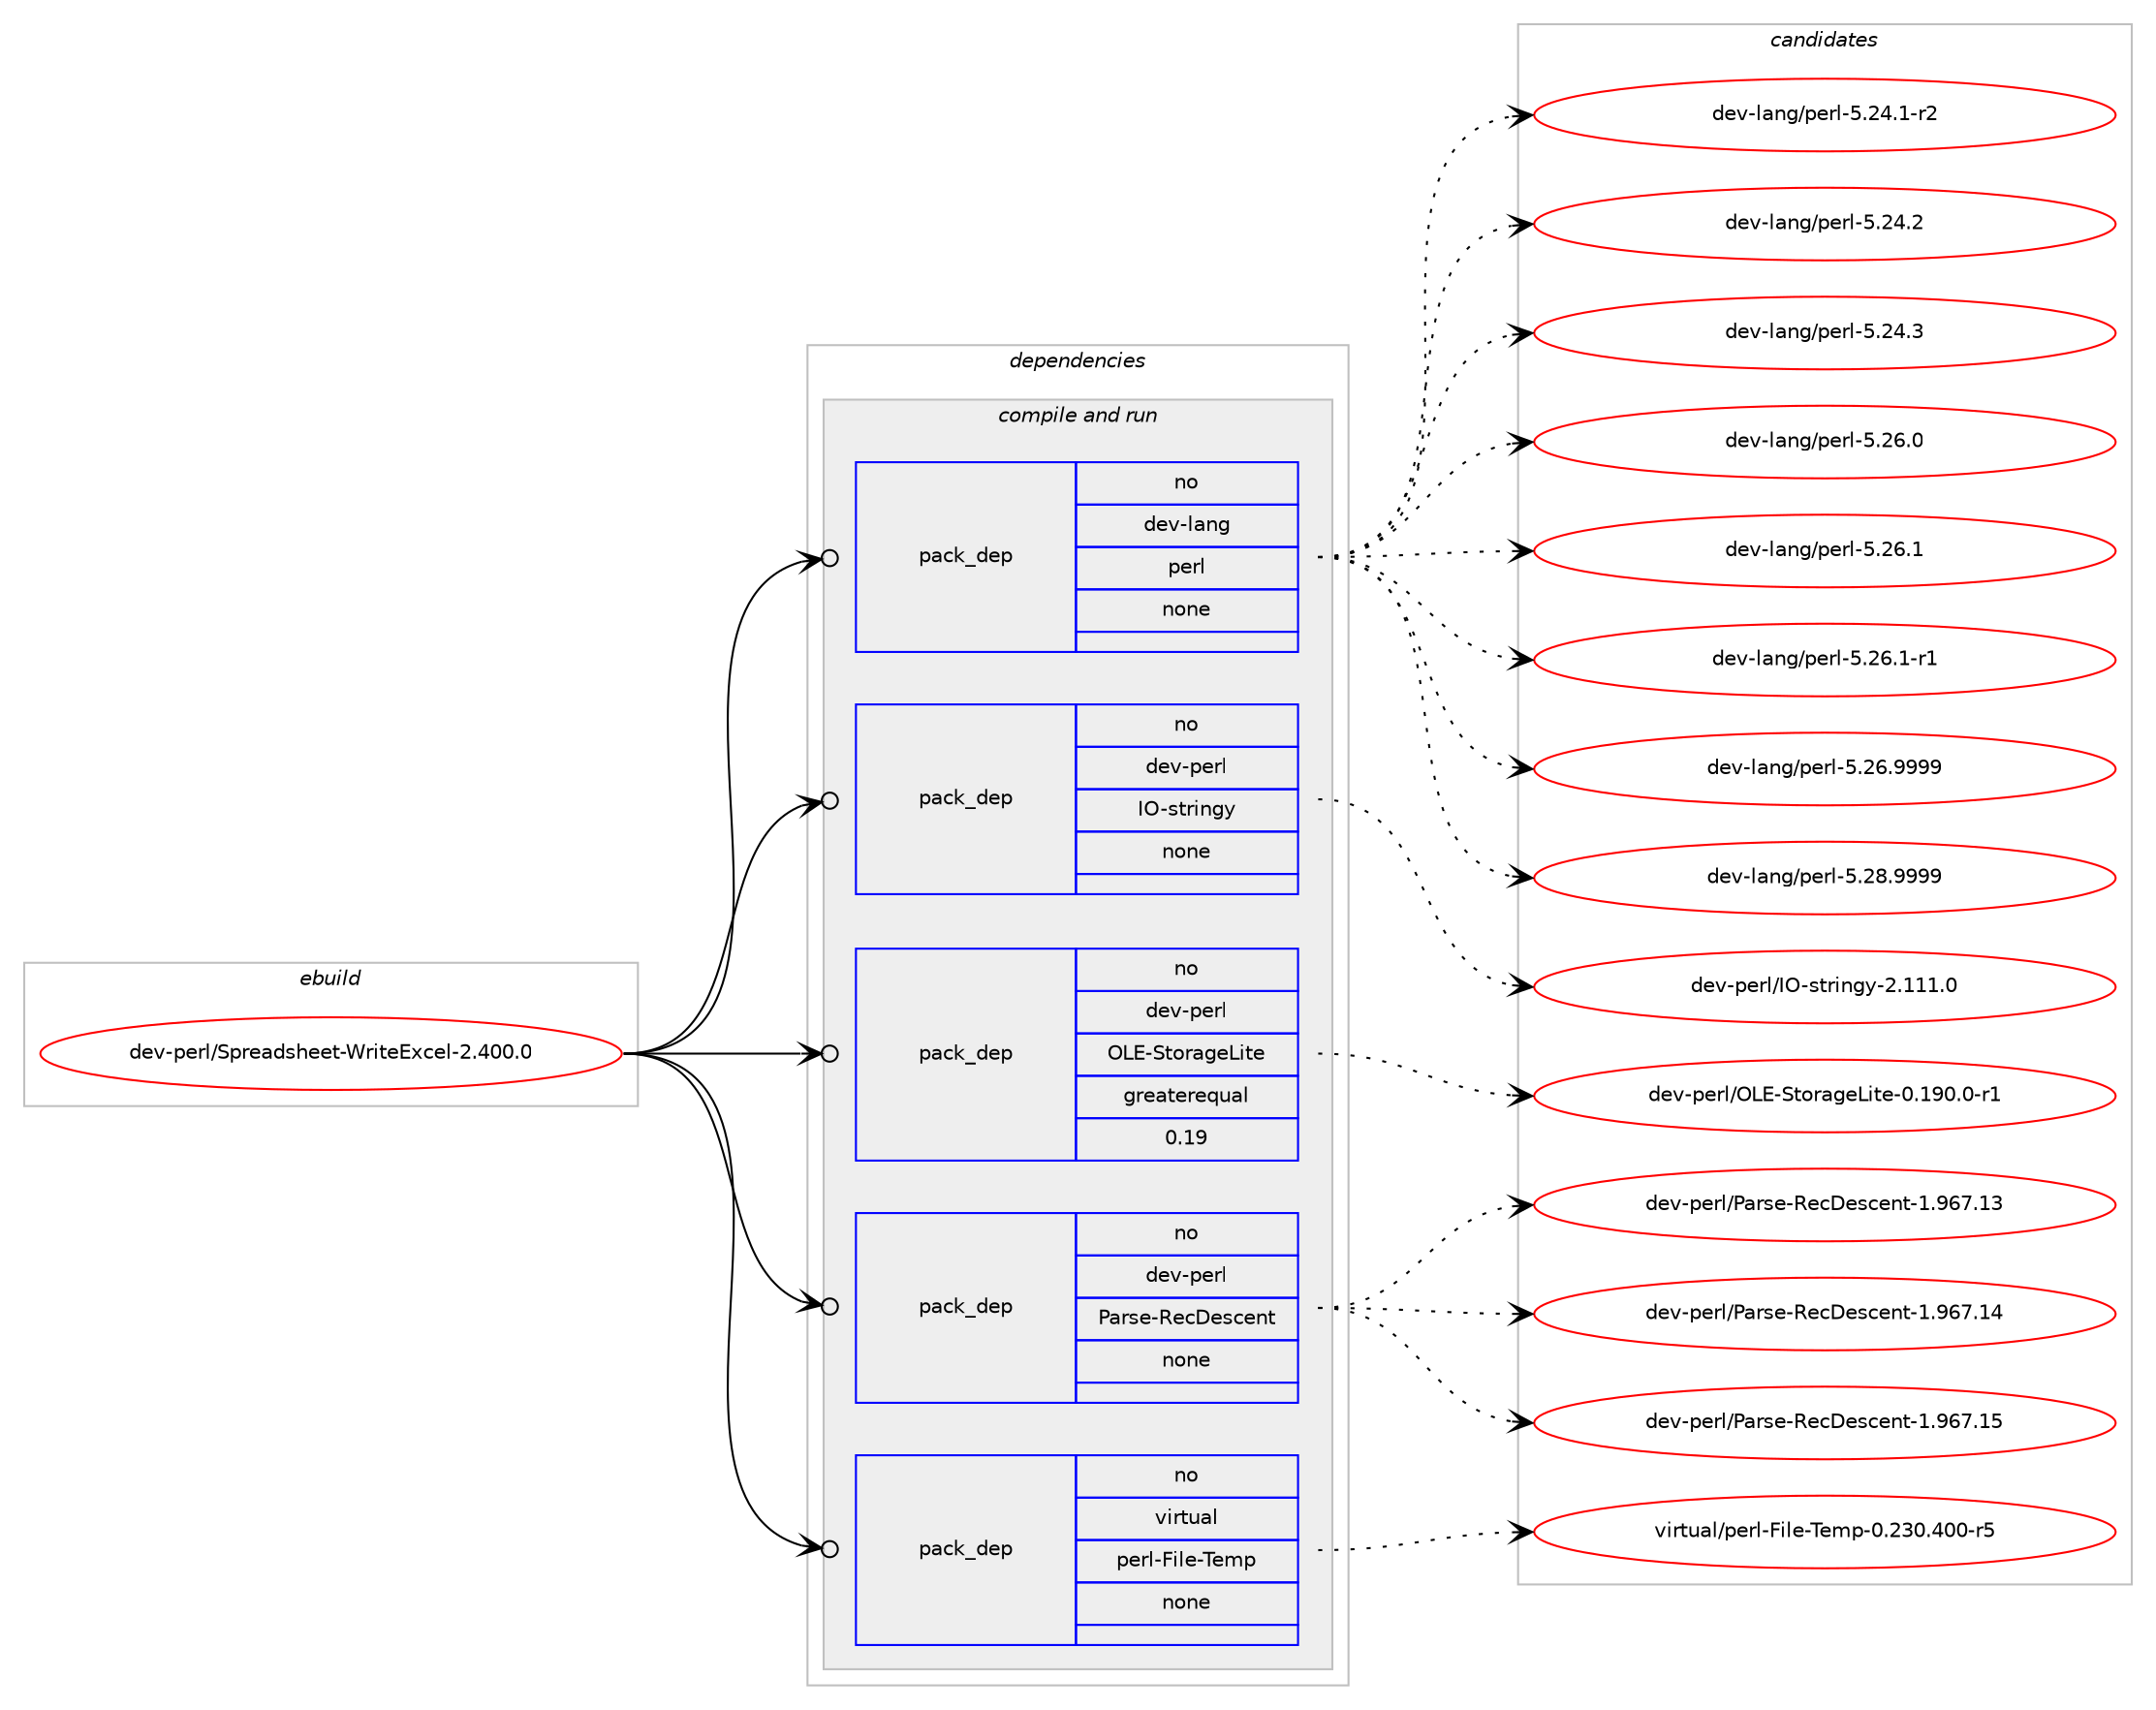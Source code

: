 digraph prolog {

# *************
# Graph options
# *************

newrank=true;
concentrate=true;
compound=true;
graph [rankdir=LR,fontname=Helvetica,fontsize=10,ranksep=1.5];#, ranksep=2.5, nodesep=0.2];
edge  [arrowhead=vee];
node  [fontname=Helvetica,fontsize=10];

# **********
# The ebuild
# **********

subgraph cluster_leftcol {
color=gray;
rank=same;
label=<<i>ebuild</i>>;
id [label="dev-perl/Spreadsheet-WriteExcel-2.400.0", color=red, width=4, href="../dev-perl/Spreadsheet-WriteExcel-2.400.0.svg"];
}

# ****************
# The dependencies
# ****************

subgraph cluster_midcol {
color=gray;
label=<<i>dependencies</i>>;
subgraph cluster_compile {
fillcolor="#eeeeee";
style=filled;
label=<<i>compile</i>>;
}
subgraph cluster_compileandrun {
fillcolor="#eeeeee";
style=filled;
label=<<i>compile and run</i>>;
subgraph pack106964 {
dependency138661 [label=<<TABLE BORDER="0" CELLBORDER="1" CELLSPACING="0" CELLPADDING="4" WIDTH="220"><TR><TD ROWSPAN="6" CELLPADDING="30">pack_dep</TD></TR><TR><TD WIDTH="110">no</TD></TR><TR><TD>dev-lang</TD></TR><TR><TD>perl</TD></TR><TR><TD>none</TD></TR><TR><TD></TD></TR></TABLE>>, shape=none, color=blue];
}
id:e -> dependency138661:w [weight=20,style="solid",arrowhead="odotvee"];
subgraph pack106965 {
dependency138662 [label=<<TABLE BORDER="0" CELLBORDER="1" CELLSPACING="0" CELLPADDING="4" WIDTH="220"><TR><TD ROWSPAN="6" CELLPADDING="30">pack_dep</TD></TR><TR><TD WIDTH="110">no</TD></TR><TR><TD>dev-perl</TD></TR><TR><TD>IO-stringy</TD></TR><TR><TD>none</TD></TR><TR><TD></TD></TR></TABLE>>, shape=none, color=blue];
}
id:e -> dependency138662:w [weight=20,style="solid",arrowhead="odotvee"];
subgraph pack106966 {
dependency138663 [label=<<TABLE BORDER="0" CELLBORDER="1" CELLSPACING="0" CELLPADDING="4" WIDTH="220"><TR><TD ROWSPAN="6" CELLPADDING="30">pack_dep</TD></TR><TR><TD WIDTH="110">no</TD></TR><TR><TD>dev-perl</TD></TR><TR><TD>OLE-StorageLite</TD></TR><TR><TD>greaterequal</TD></TR><TR><TD>0.19</TD></TR></TABLE>>, shape=none, color=blue];
}
id:e -> dependency138663:w [weight=20,style="solid",arrowhead="odotvee"];
subgraph pack106967 {
dependency138664 [label=<<TABLE BORDER="0" CELLBORDER="1" CELLSPACING="0" CELLPADDING="4" WIDTH="220"><TR><TD ROWSPAN="6" CELLPADDING="30">pack_dep</TD></TR><TR><TD WIDTH="110">no</TD></TR><TR><TD>dev-perl</TD></TR><TR><TD>Parse-RecDescent</TD></TR><TR><TD>none</TD></TR><TR><TD></TD></TR></TABLE>>, shape=none, color=blue];
}
id:e -> dependency138664:w [weight=20,style="solid",arrowhead="odotvee"];
subgraph pack106968 {
dependency138665 [label=<<TABLE BORDER="0" CELLBORDER="1" CELLSPACING="0" CELLPADDING="4" WIDTH="220"><TR><TD ROWSPAN="6" CELLPADDING="30">pack_dep</TD></TR><TR><TD WIDTH="110">no</TD></TR><TR><TD>virtual</TD></TR><TR><TD>perl-File-Temp</TD></TR><TR><TD>none</TD></TR><TR><TD></TD></TR></TABLE>>, shape=none, color=blue];
}
id:e -> dependency138665:w [weight=20,style="solid",arrowhead="odotvee"];
}
subgraph cluster_run {
fillcolor="#eeeeee";
style=filled;
label=<<i>run</i>>;
}
}

# **************
# The candidates
# **************

subgraph cluster_choices {
rank=same;
color=gray;
label=<<i>candidates</i>>;

subgraph choice106964 {
color=black;
nodesep=1;
choice100101118451089711010347112101114108455346505246494511450 [label="dev-lang/perl-5.24.1-r2", color=red, width=4,href="../dev-lang/perl-5.24.1-r2.svg"];
choice10010111845108971101034711210111410845534650524650 [label="dev-lang/perl-5.24.2", color=red, width=4,href="../dev-lang/perl-5.24.2.svg"];
choice10010111845108971101034711210111410845534650524651 [label="dev-lang/perl-5.24.3", color=red, width=4,href="../dev-lang/perl-5.24.3.svg"];
choice10010111845108971101034711210111410845534650544648 [label="dev-lang/perl-5.26.0", color=red, width=4,href="../dev-lang/perl-5.26.0.svg"];
choice10010111845108971101034711210111410845534650544649 [label="dev-lang/perl-5.26.1", color=red, width=4,href="../dev-lang/perl-5.26.1.svg"];
choice100101118451089711010347112101114108455346505446494511449 [label="dev-lang/perl-5.26.1-r1", color=red, width=4,href="../dev-lang/perl-5.26.1-r1.svg"];
choice10010111845108971101034711210111410845534650544657575757 [label="dev-lang/perl-5.26.9999", color=red, width=4,href="../dev-lang/perl-5.26.9999.svg"];
choice10010111845108971101034711210111410845534650564657575757 [label="dev-lang/perl-5.28.9999", color=red, width=4,href="../dev-lang/perl-5.28.9999.svg"];
dependency138661:e -> choice100101118451089711010347112101114108455346505246494511450:w [style=dotted,weight="100"];
dependency138661:e -> choice10010111845108971101034711210111410845534650524650:w [style=dotted,weight="100"];
dependency138661:e -> choice10010111845108971101034711210111410845534650524651:w [style=dotted,weight="100"];
dependency138661:e -> choice10010111845108971101034711210111410845534650544648:w [style=dotted,weight="100"];
dependency138661:e -> choice10010111845108971101034711210111410845534650544649:w [style=dotted,weight="100"];
dependency138661:e -> choice100101118451089711010347112101114108455346505446494511449:w [style=dotted,weight="100"];
dependency138661:e -> choice10010111845108971101034711210111410845534650544657575757:w [style=dotted,weight="100"];
dependency138661:e -> choice10010111845108971101034711210111410845534650564657575757:w [style=dotted,weight="100"];
}
subgraph choice106965 {
color=black;
nodesep=1;
choice10010111845112101114108477379451151161141051101031214550464949494648 [label="dev-perl/IO-stringy-2.111.0", color=red, width=4,href="../dev-perl/IO-stringy-2.111.0.svg"];
dependency138662:e -> choice10010111845112101114108477379451151161141051101031214550464949494648:w [style=dotted,weight="100"];
}
subgraph choice106966 {
color=black;
nodesep=1;
choice10010111845112101114108477976694583116111114971031017610511610145484649574846484511449 [label="dev-perl/OLE-StorageLite-0.190.0-r1", color=red, width=4,href="../dev-perl/OLE-StorageLite-0.190.0-r1.svg"];
dependency138663:e -> choice10010111845112101114108477976694583116111114971031017610511610145484649574846484511449:w [style=dotted,weight="100"];
}
subgraph choice106967 {
color=black;
nodesep=1;
choice100101118451121011141084780971141151014582101996810111599101110116454946575455464951 [label="dev-perl/Parse-RecDescent-1.967.13", color=red, width=4,href="../dev-perl/Parse-RecDescent-1.967.13.svg"];
choice100101118451121011141084780971141151014582101996810111599101110116454946575455464952 [label="dev-perl/Parse-RecDescent-1.967.14", color=red, width=4,href="../dev-perl/Parse-RecDescent-1.967.14.svg"];
choice100101118451121011141084780971141151014582101996810111599101110116454946575455464953 [label="dev-perl/Parse-RecDescent-1.967.15", color=red, width=4,href="../dev-perl/Parse-RecDescent-1.967.15.svg"];
dependency138664:e -> choice100101118451121011141084780971141151014582101996810111599101110116454946575455464951:w [style=dotted,weight="100"];
dependency138664:e -> choice100101118451121011141084780971141151014582101996810111599101110116454946575455464952:w [style=dotted,weight="100"];
dependency138664:e -> choice100101118451121011141084780971141151014582101996810111599101110116454946575455464953:w [style=dotted,weight="100"];
}
subgraph choice106968 {
color=black;
nodesep=1;
choice118105114116117971084711210111410845701051081014584101109112454846505148465248484511453 [label="virtual/perl-File-Temp-0.230.400-r5", color=red, width=4,href="../virtual/perl-File-Temp-0.230.400-r5.svg"];
dependency138665:e -> choice118105114116117971084711210111410845701051081014584101109112454846505148465248484511453:w [style=dotted,weight="100"];
}
}

}
